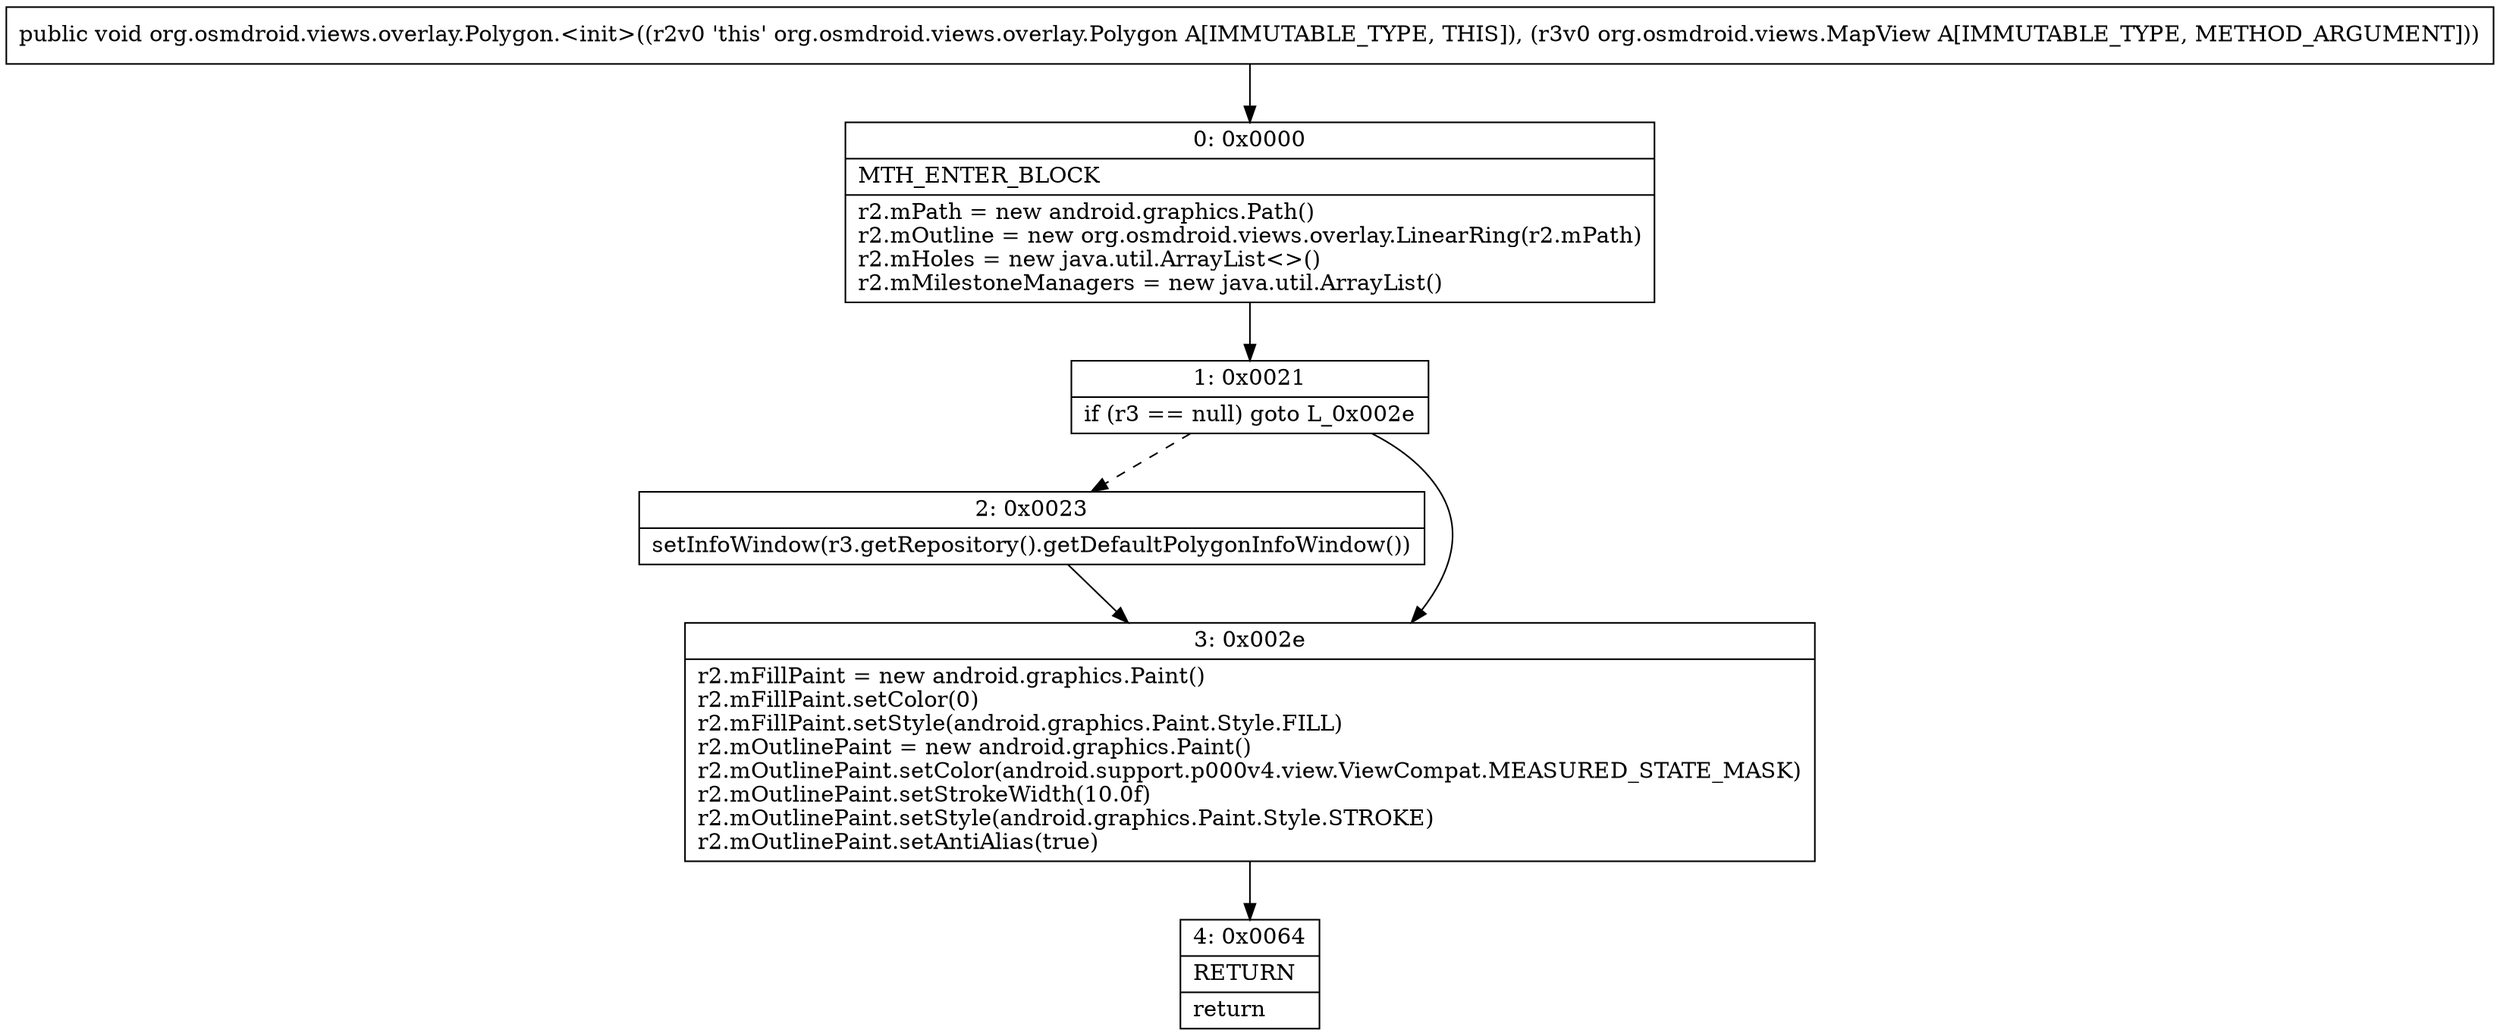 digraph "CFG fororg.osmdroid.views.overlay.Polygon.\<init\>(Lorg\/osmdroid\/views\/MapView;)V" {
Node_0 [shape=record,label="{0\:\ 0x0000|MTH_ENTER_BLOCK\l|r2.mPath = new android.graphics.Path()\lr2.mOutline = new org.osmdroid.views.overlay.LinearRing(r2.mPath)\lr2.mHoles = new java.util.ArrayList\<\>()\lr2.mMilestoneManagers = new java.util.ArrayList()\l}"];
Node_1 [shape=record,label="{1\:\ 0x0021|if (r3 == null) goto L_0x002e\l}"];
Node_2 [shape=record,label="{2\:\ 0x0023|setInfoWindow(r3.getRepository().getDefaultPolygonInfoWindow())\l}"];
Node_3 [shape=record,label="{3\:\ 0x002e|r2.mFillPaint = new android.graphics.Paint()\lr2.mFillPaint.setColor(0)\lr2.mFillPaint.setStyle(android.graphics.Paint.Style.FILL)\lr2.mOutlinePaint = new android.graphics.Paint()\lr2.mOutlinePaint.setColor(android.support.p000v4.view.ViewCompat.MEASURED_STATE_MASK)\lr2.mOutlinePaint.setStrokeWidth(10.0f)\lr2.mOutlinePaint.setStyle(android.graphics.Paint.Style.STROKE)\lr2.mOutlinePaint.setAntiAlias(true)\l}"];
Node_4 [shape=record,label="{4\:\ 0x0064|RETURN\l|return\l}"];
MethodNode[shape=record,label="{public void org.osmdroid.views.overlay.Polygon.\<init\>((r2v0 'this' org.osmdroid.views.overlay.Polygon A[IMMUTABLE_TYPE, THIS]), (r3v0 org.osmdroid.views.MapView A[IMMUTABLE_TYPE, METHOD_ARGUMENT])) }"];
MethodNode -> Node_0;
Node_0 -> Node_1;
Node_1 -> Node_2[style=dashed];
Node_1 -> Node_3;
Node_2 -> Node_3;
Node_3 -> Node_4;
}

